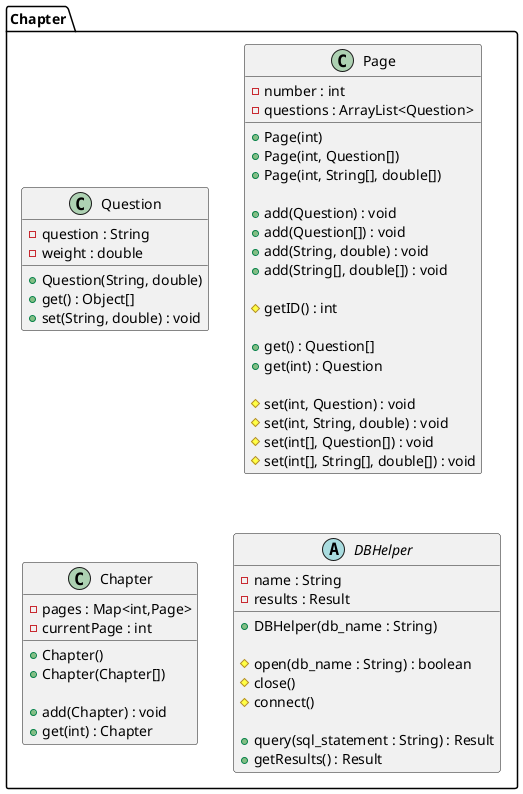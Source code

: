 @startuml
package Chapter {
    class Question {
        -question : String
        -weight : double

        +Question(String, double)
        +get() : Object[]
        +set(String, double) : void
    }

    class Page {
        -number : int
        -questions : ArrayList<Question>

        +Page(int)
        +Page(int, Question[])
        +Page(int, String[], double[])

        +add(Question) : void
        +add(Question[]) : void
        +add(String, double) : void
        +add(String[], double[]) : void

        #getID() : int

        +get() : Question[]
        +get(int) : Question

        #set(int, Question) : void
        #set(int, String, double) : void
        #set(int[], Question[]) : void
        #set(int[], String[], double[]) : void
    }

    class Chapter {
        -pages : Map<int,Page>
        -currentPage : int

        +Chapter()
        +Chapter(Chapter[])

        +add(Chapter) : void
        +get(int) : Chapter
    }

    abstract class DBHelper {
        -name : String
        -results : Result

        +DBHelper(db_name : String)

        #open(db_name : String) : boolean
        #close()
        #connect()

        +query(sql_statement : String) : Result
        +getResults() : Result
    }
}
@enduml